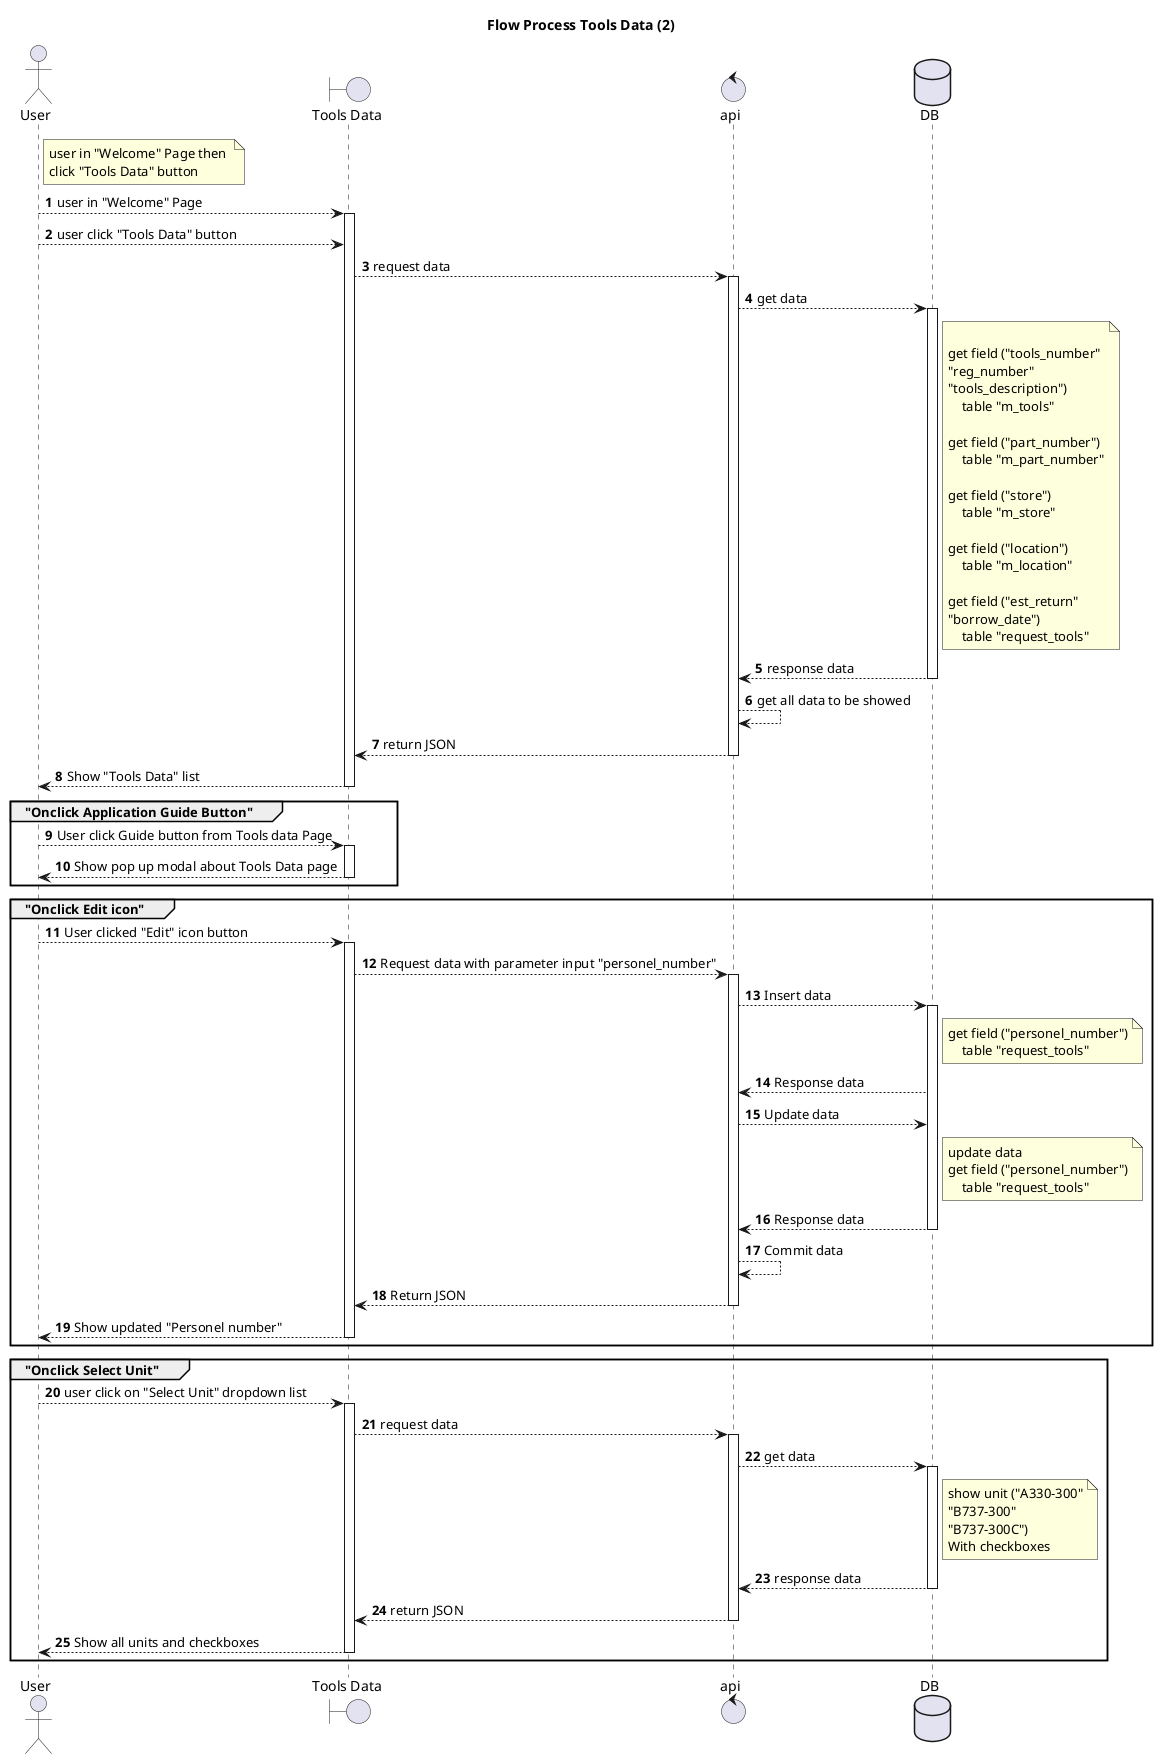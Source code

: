@startuml 
title Flow Process Tools Data (2)

actor "User" as user
boundary "Tools Data" as ui
control "api" as api
database "DB" as DB_SP

autonumber

note right of user 
user in "Welcome" Page then 
click "Tools Data" button
end note 
user --> ui : user in "Welcome" Page
activate ui 
user --> ui : user click "Tools Data" button
ui --> api : request data 
activate api 
api --> DB_SP : get data 
activate DB_SP
note right of DB_SP

get field ("tools_number"
"reg_number"
"tools_description")
    table "m_tools"

get field ("part_number")
    table "m_part_number"

get field ("store")
    table "m_store"

get field ("location")
    table "m_location"

get field ("est_return"
"borrow_date")
    table "request_tools"
end note

DB_SP --> api : response data
deactivate DB_SP
api --> api : get all data to be showed
api --> ui : return JSON
deactivate api 
ui --> user : Show "Tools Data" list
deactivate ui 

group "Onclick Application Guide Button"
user --> ui : User click Guide button from Tools data Page
activate ui 
ui --> user : Show pop up modal about Tools Data page
deactivate ui 
end

group "Onclick Edit icon"
user --> ui : User clicked "Edit" icon button 
activate ui 
ui --> api : Request data with parameter input "personel_number"
activate api 
api --> DB_SP : Insert data 
activate DB_SP 
note right of DB_SP
get field ("personel_number")
    table "request_tools"
end note 
DB_SP --> api : Response data
api --> DB_SP : Update data 
note right of DB_SP
update data 
get field ("personel_number")
    table "request_tools"
end note 
DB_SP --> api : Response data
deactivate DB_SP 
api --> api : Commit data 
api --> ui : Return JSON
deactivate api 
ui --> user : Show updated "Personel number"
deactivate ui 
end
group "Onclick Select Unit"
user --> ui : user click on "Select Unit" dropdown list
activate ui 
ui --> api : request data
activate api 
api --> DB_SP : get data 
activate DB_SP
note right of DB_SP 
show unit ("A330-300"
"B737-300"
"B737-300C")
With checkboxes
end note
DB_SP --> api : response data 
deactivate DB_SP 
api --> ui : return JSON
deactivate api 
ui --> user : Show all units and checkboxes
deactivate ui 
end

